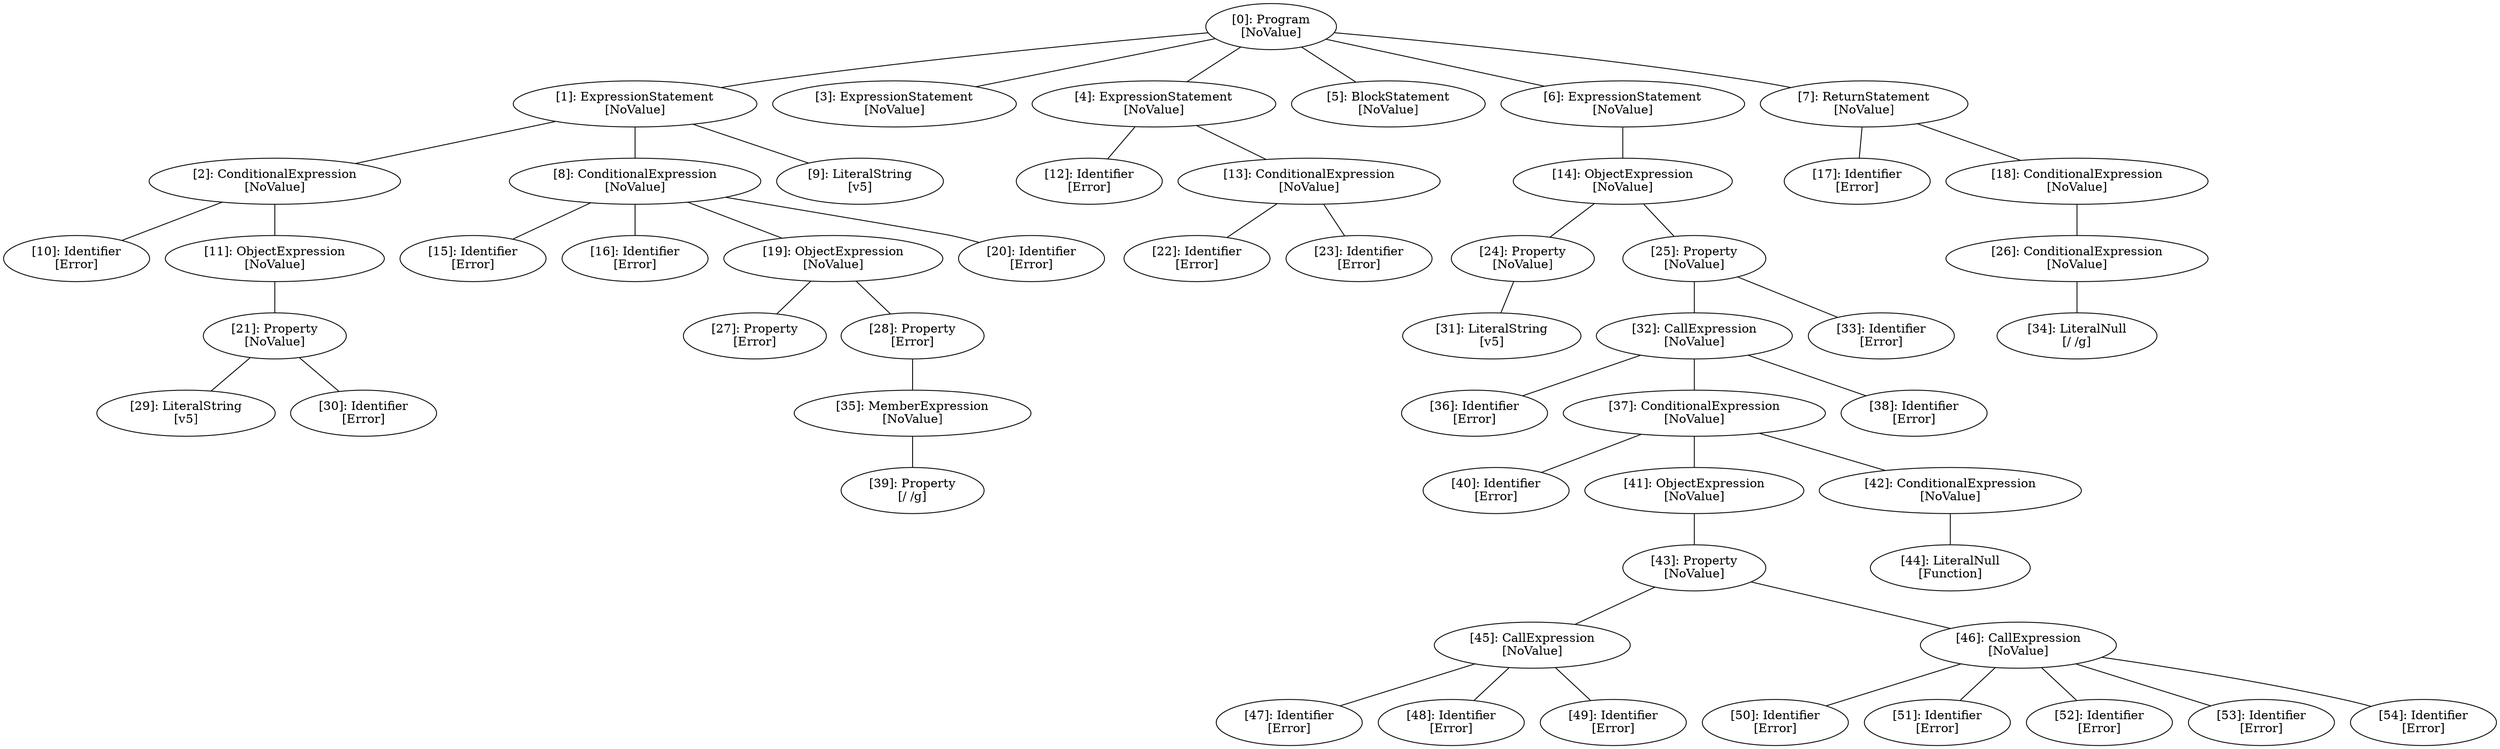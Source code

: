 // Result
graph {
	0 [label="[0]: Program
[NoValue]"]
	1 [label="[1]: ExpressionStatement
[NoValue]"]
	2 [label="[2]: ConditionalExpression
[NoValue]"]
	3 [label="[3]: ExpressionStatement
[NoValue]"]
	4 [label="[4]: ExpressionStatement
[NoValue]"]
	5 [label="[5]: BlockStatement
[NoValue]"]
	6 [label="[6]: ExpressionStatement
[NoValue]"]
	7 [label="[7]: ReturnStatement
[NoValue]"]
	8 [label="[8]: ConditionalExpression
[NoValue]"]
	9 [label="[9]: LiteralString
[v5]"]
	10 [label="[10]: Identifier
[Error]"]
	11 [label="[11]: ObjectExpression
[NoValue]"]
	12 [label="[12]: Identifier
[Error]"]
	13 [label="[13]: ConditionalExpression
[NoValue]"]
	14 [label="[14]: ObjectExpression
[NoValue]"]
	15 [label="[15]: Identifier
[Error]"]
	16 [label="[16]: Identifier
[Error]"]
	17 [label="[17]: Identifier
[Error]"]
	18 [label="[18]: ConditionalExpression
[NoValue]"]
	19 [label="[19]: ObjectExpression
[NoValue]"]
	20 [label="[20]: Identifier
[Error]"]
	21 [label="[21]: Property
[NoValue]"]
	22 [label="[22]: Identifier
[Error]"]
	23 [label="[23]: Identifier
[Error]"]
	24 [label="[24]: Property
[NoValue]"]
	25 [label="[25]: Property
[NoValue]"]
	26 [label="[26]: ConditionalExpression
[NoValue]"]
	27 [label="[27]: Property
[Error]"]
	28 [label="[28]: Property
[Error]"]
	29 [label="[29]: LiteralString
[v5]"]
	30 [label="[30]: Identifier
[Error]"]
	31 [label="[31]: LiteralString
[v5]"]
	32 [label="[32]: CallExpression
[NoValue]"]
	33 [label="[33]: Identifier
[Error]"]
	34 [label="[34]: LiteralNull
[/ /g]"]
	35 [label="[35]: MemberExpression
[NoValue]"]
	36 [label="[36]: Identifier
[Error]"]
	37 [label="[37]: ConditionalExpression
[NoValue]"]
	38 [label="[38]: Identifier
[Error]"]
	39 [label="[39]: Property
[/ /g]"]
	40 [label="[40]: Identifier
[Error]"]
	41 [label="[41]: ObjectExpression
[NoValue]"]
	42 [label="[42]: ConditionalExpression
[NoValue]"]
	43 [label="[43]: Property
[NoValue]"]
	44 [label="[44]: LiteralNull
[Function]"]
	45 [label="[45]: CallExpression
[NoValue]"]
	46 [label="[46]: CallExpression
[NoValue]"]
	47 [label="[47]: Identifier
[Error]"]
	48 [label="[48]: Identifier
[Error]"]
	49 [label="[49]: Identifier
[Error]"]
	50 [label="[50]: Identifier
[Error]"]
	51 [label="[51]: Identifier
[Error]"]
	52 [label="[52]: Identifier
[Error]"]
	53 [label="[53]: Identifier
[Error]"]
	54 [label="[54]: Identifier
[Error]"]
	0 -- 1
	0 -- 3
	0 -- 4
	0 -- 5
	0 -- 6
	0 -- 7
	1 -- 2
	1 -- 8
	1 -- 9
	2 -- 10
	2 -- 11
	4 -- 12
	4 -- 13
	6 -- 14
	7 -- 17
	7 -- 18
	8 -- 15
	8 -- 16
	8 -- 19
	8 -- 20
	11 -- 21
	13 -- 22
	13 -- 23
	14 -- 24
	14 -- 25
	18 -- 26
	19 -- 27
	19 -- 28
	21 -- 29
	21 -- 30
	24 -- 31
	25 -- 32
	25 -- 33
	26 -- 34
	28 -- 35
	32 -- 36
	32 -- 37
	32 -- 38
	35 -- 39
	37 -- 40
	37 -- 41
	37 -- 42
	41 -- 43
	42 -- 44
	43 -- 45
	43 -- 46
	45 -- 47
	45 -- 48
	45 -- 49
	46 -- 50
	46 -- 51
	46 -- 52
	46 -- 53
	46 -- 54
}
